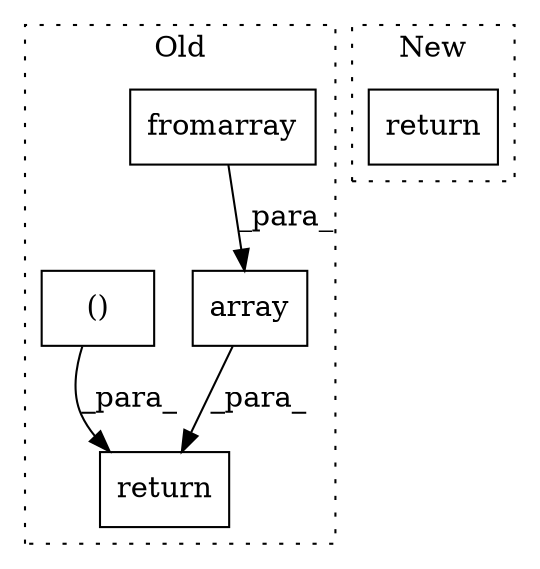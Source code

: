 digraph G {
subgraph cluster0 {
1 [label="fromarray" a="32" s="4223,4238" l="10,1" shape="box"];
3 [label="return" a="41" s="4317" l="7" shape="box"];
4 [label="()" a="106" s="4343" l="43" shape="box"];
5 [label="array" a="32" s="4211,4310" l="6,1" shape="box"];
label = "Old";
style="dotted";
}
subgraph cluster1 {
2 [label="return" a="41" s="4493" l="7" shape="box"];
label = "New";
style="dotted";
}
1 -> 5 [label="_para_"];
4 -> 3 [label="_para_"];
5 -> 3 [label="_para_"];
}